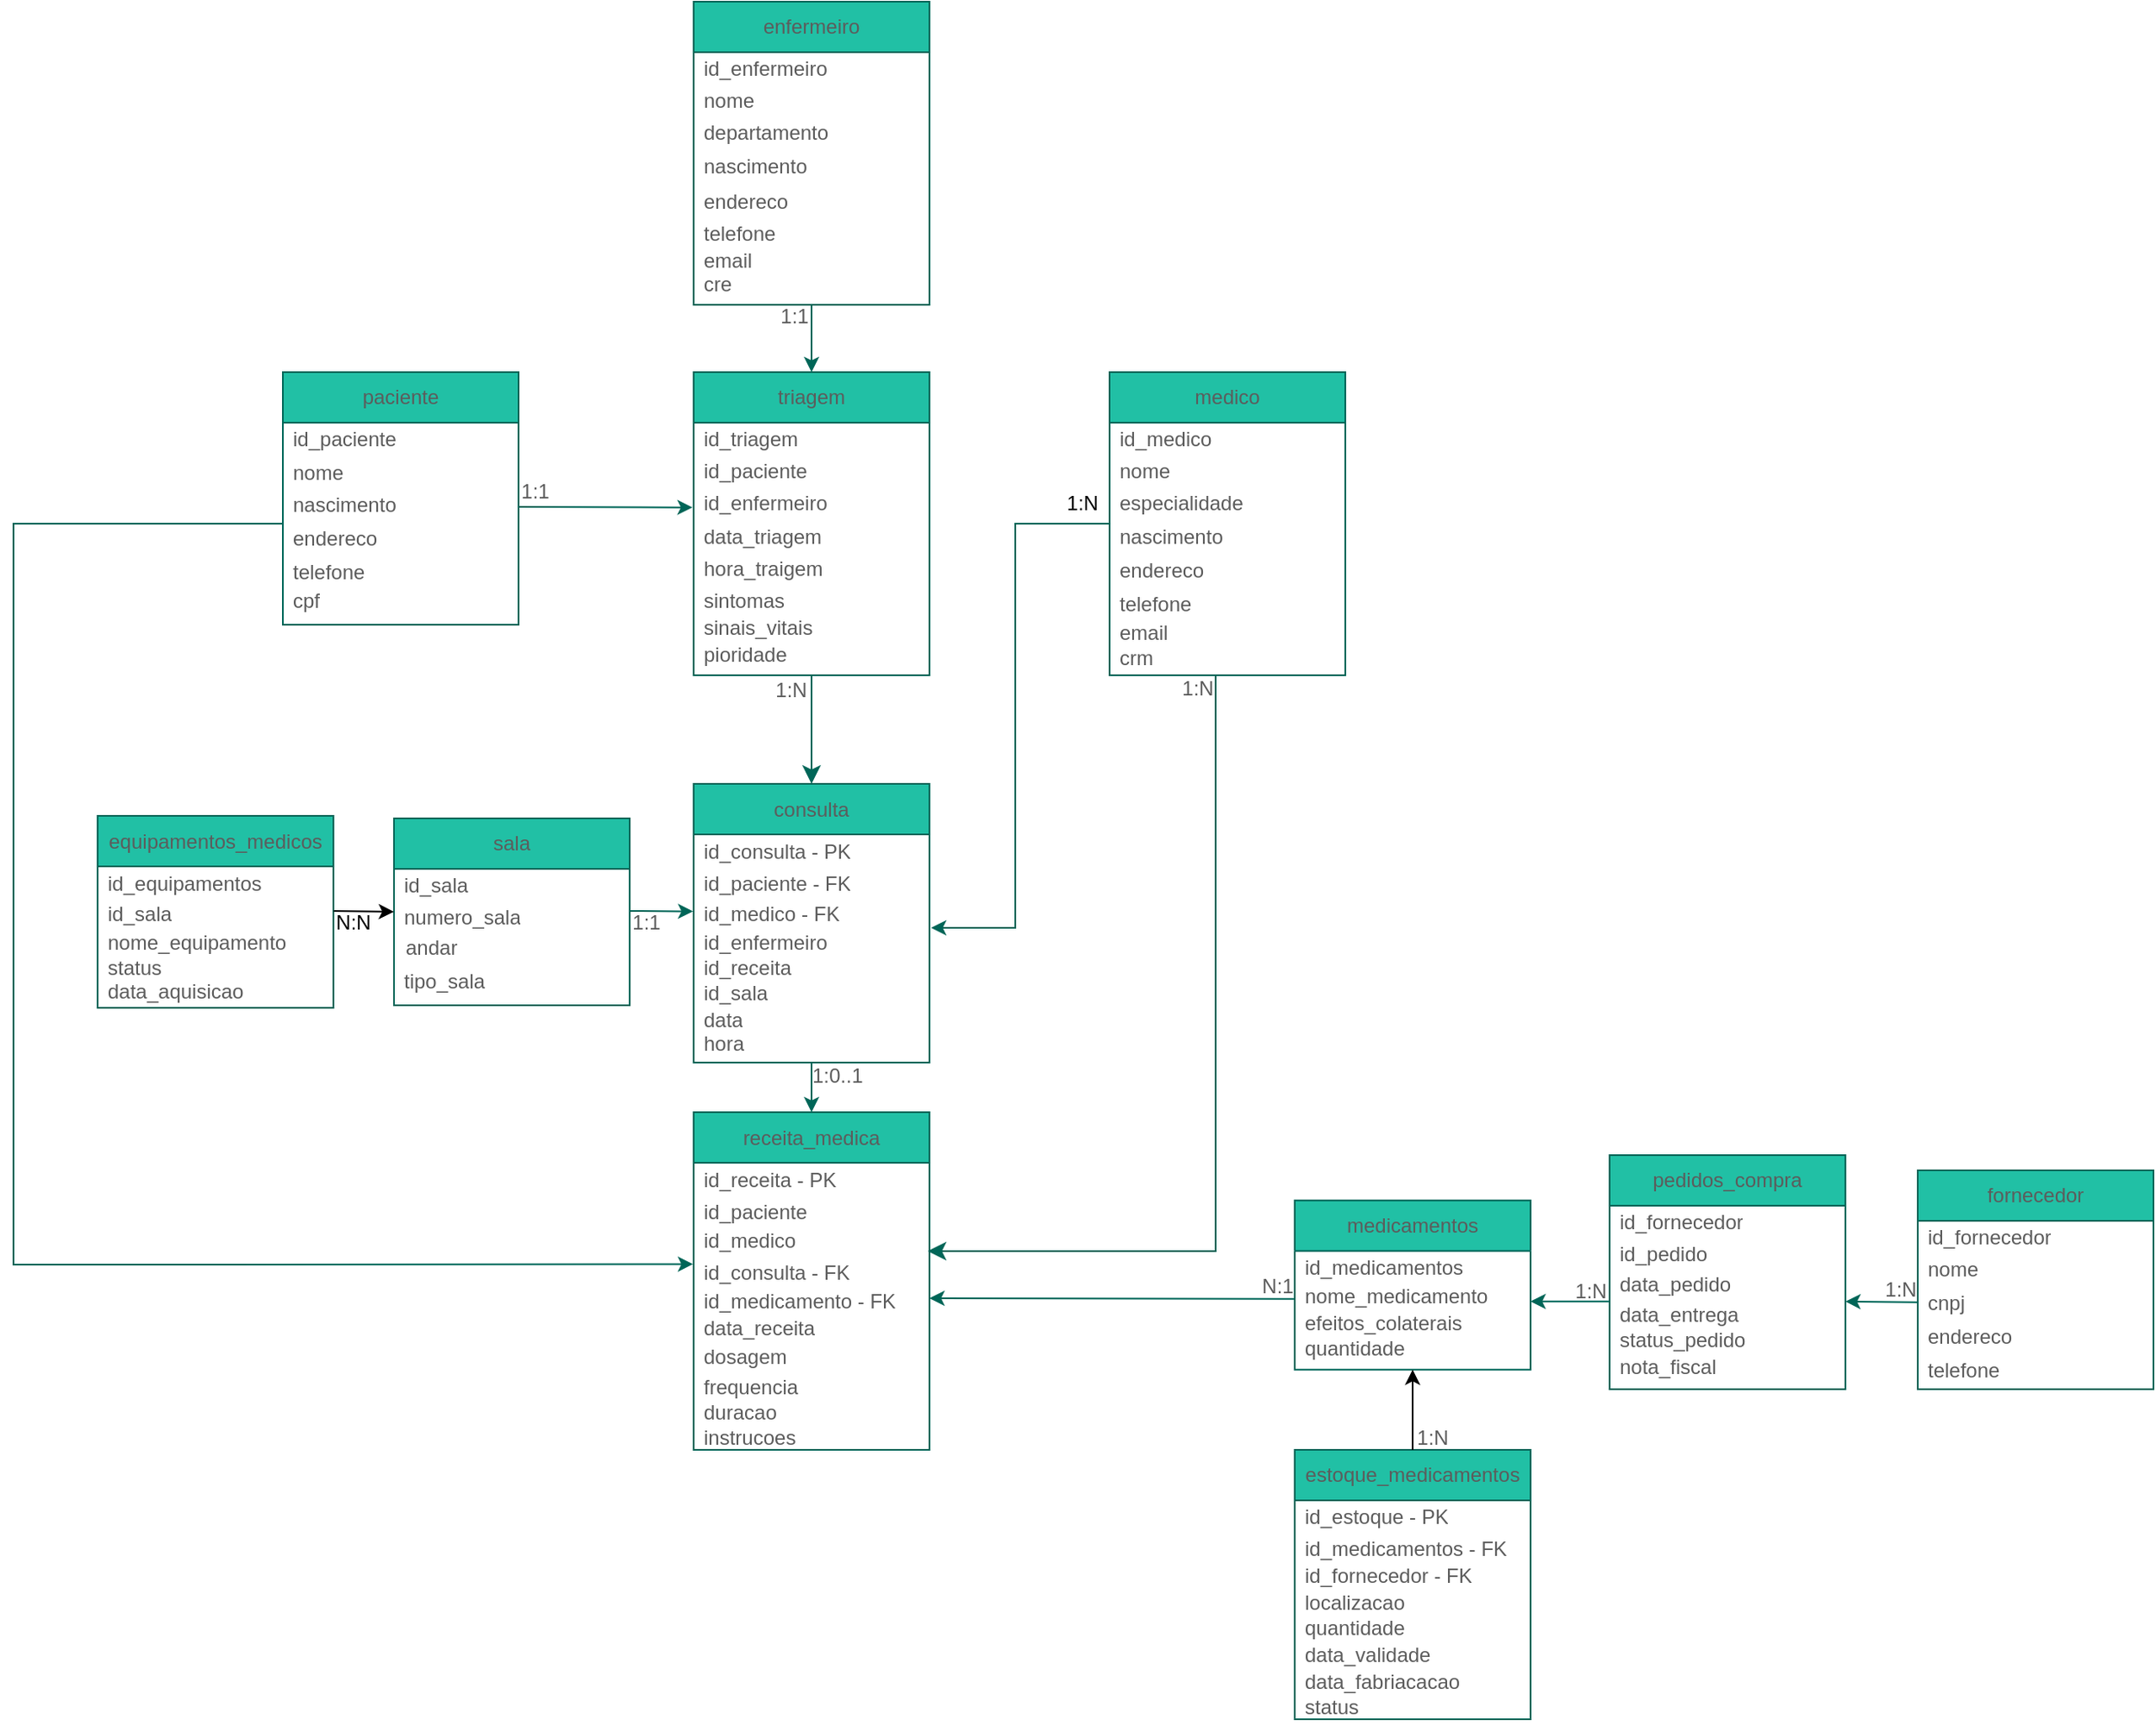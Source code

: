 <mxfile version="26.0.6">
  <diagram name="Página-1" id="eUACIu8FaWGJN2fmajXR">
    <mxGraphModel dx="1271" dy="1423" grid="1" gridSize="10" guides="1" tooltips="1" connect="1" arrows="1" fold="1" page="1" pageScale="1" pageWidth="827" pageHeight="1169" math="0" shadow="0">
      <root>
        <mxCell id="0" />
        <mxCell id="1" parent="0" />
        <mxCell id="8bl1ii6WqUolUr_ryR1j-1" value="paciente" style="swimlane;fontStyle=0;childLayout=stackLayout;horizontal=1;startSize=30;horizontalStack=0;resizeParent=1;resizeParentMax=0;resizeLast=0;collapsible=1;marginBottom=0;whiteSpace=wrap;html=1;container=0;labelBackgroundColor=none;fillColor=#21C0A5;strokeColor=#006658;fontColor=#5C5C5C;" parent="1" vertex="1">
          <mxGeometry x="360" y="230" width="140" height="150" as="geometry" />
        </mxCell>
        <mxCell id="8bl1ii6WqUolUr_ryR1j-2" value="id_paciente" style="text;strokeColor=none;fillColor=none;align=left;verticalAlign=middle;spacingLeft=4;spacingRight=4;overflow=hidden;points=[[0,0.5],[1,0.5]];portConstraint=eastwest;rotatable=0;whiteSpace=wrap;html=1;labelBackgroundColor=none;fontColor=#5C5C5C;" parent="1" vertex="1">
          <mxGeometry x="360" y="260" width="140" height="20" as="geometry" />
        </mxCell>
        <mxCell id="8bl1ii6WqUolUr_ryR1j-3" value="nome" style="text;strokeColor=none;fillColor=none;align=left;verticalAlign=middle;spacingLeft=4;spacingRight=4;overflow=hidden;points=[[0,0.5],[1,0.5]];portConstraint=eastwest;rotatable=0;whiteSpace=wrap;html=1;labelBackgroundColor=none;fontColor=#5C5C5C;" parent="1" vertex="1">
          <mxGeometry x="360" y="280" width="60" height="19" as="geometry" />
        </mxCell>
        <mxCell id="8bl1ii6WqUolUr_ryR1j-4" value="nascimento" style="text;strokeColor=none;fillColor=none;align=left;verticalAlign=middle;spacingLeft=4;spacingRight=4;overflow=hidden;points=[[0,0.5],[1,0.5]];portConstraint=eastwest;rotatable=0;whiteSpace=wrap;html=1;labelBackgroundColor=none;fontColor=#5C5C5C;" parent="1" vertex="1">
          <mxGeometry x="360" y="299" width="80" height="20" as="geometry" />
        </mxCell>
        <mxCell id="8bl1ii6WqUolUr_ryR1j-5" value="endereco&lt;span style=&quot;color: rgba(0, 0, 0, 0); font-family: monospace; font-size: 0px; text-wrap-mode: nowrap;&quot;&gt;%3CmxGraphModel%3E%3Croot%3E%3CmxCell%20id%3D%220%22%2F%3E%3CmxCell%20id%3D%221%22%20parent%3D%220%22%2F%3E%3CmxCell%20id%3D%222%22%20value%3D%22nascimento%22%20style%3D%22text%3BstrokeColor%3Dnone%3BfillColor%3Dnone%3Balign%3Dleft%3BverticalAlign%3Dmiddle%3BspacingLeft%3D4%3BspacingRight%3D4%3Boverflow%3Dhidden%3Bpoints%3D%5B%5B0%2C0.5%5D%2C%5B1%2C0.5%5D%5D%3BportConstraint%3Deastwest%3Brotatable%3D0%3BwhiteSpace%3Dwrap%3Bhtml%3D1%3B%22%20vertex%3D%221%22%20parent%3D%221%22%3E%3CmxGeometry%20x%3D%22230%22%20y%3D%22340%22%20width%3D%2280%22%20height%3D%2220%22%20as%3D%22geometry%22%2F%3E%3C%2FmxCell%3E%3C%2Froot%3E%3C%2FmxGraphModel%3E&lt;/span&gt;" style="text;strokeColor=none;fillColor=none;align=left;verticalAlign=middle;spacingLeft=4;spacingRight=4;overflow=hidden;points=[[0,0.5],[1,0.5]];portConstraint=eastwest;rotatable=0;whiteSpace=wrap;html=1;labelBackgroundColor=none;fontColor=#5C5C5C;" parent="1" vertex="1">
          <mxGeometry x="360" y="319" width="80" height="20" as="geometry" />
        </mxCell>
        <mxCell id="8bl1ii6WqUolUr_ryR1j-6" value="telefone" style="text;strokeColor=none;fillColor=none;align=left;verticalAlign=middle;spacingLeft=4;spacingRight=4;overflow=hidden;points=[[0,0.5],[1,0.5]];portConstraint=eastwest;rotatable=0;whiteSpace=wrap;html=1;labelBackgroundColor=none;fontColor=#5C5C5C;" parent="1" vertex="1">
          <mxGeometry x="360" y="339" width="80" height="20" as="geometry" />
        </mxCell>
        <mxCell id="8bl1ii6WqUolUr_ryR1j-7" value="medico" style="swimlane;fontStyle=0;childLayout=stackLayout;horizontal=1;startSize=30;horizontalStack=0;resizeParent=1;resizeParentMax=0;resizeLast=0;collapsible=1;marginBottom=0;whiteSpace=wrap;html=1;container=0;labelBackgroundColor=none;fillColor=#21C0A5;strokeColor=#006658;fontColor=#5C5C5C;" parent="1" vertex="1">
          <mxGeometry x="851" y="230" width="140" height="180" as="geometry" />
        </mxCell>
        <mxCell id="8bl1ii6WqUolUr_ryR1j-8" value="id_medico" style="text;strokeColor=none;fillColor=none;align=left;verticalAlign=middle;spacingLeft=4;spacingRight=4;overflow=hidden;points=[[0,0.5],[1,0.5]];portConstraint=eastwest;rotatable=0;whiteSpace=wrap;html=1;labelBackgroundColor=none;fontColor=#5C5C5C;" parent="1" vertex="1">
          <mxGeometry x="851" y="260" width="140" height="20" as="geometry" />
        </mxCell>
        <mxCell id="8bl1ii6WqUolUr_ryR1j-9" value="nome" style="text;strokeColor=none;fillColor=none;align=left;verticalAlign=middle;spacingLeft=4;spacingRight=4;overflow=hidden;points=[[0,0.5],[1,0.5]];portConstraint=eastwest;rotatable=0;whiteSpace=wrap;html=1;labelBackgroundColor=none;fontColor=#5C5C5C;" parent="1" vertex="1">
          <mxGeometry x="851" y="279" width="60" height="20" as="geometry" />
        </mxCell>
        <mxCell id="8bl1ii6WqUolUr_ryR1j-10" value="nascimento" style="text;strokeColor=none;fillColor=none;align=left;verticalAlign=middle;spacingLeft=4;spacingRight=4;overflow=hidden;points=[[0,0.5],[1,0.5]];portConstraint=eastwest;rotatable=0;whiteSpace=wrap;html=1;labelBackgroundColor=none;fontColor=#5C5C5C;" parent="1" vertex="1">
          <mxGeometry x="851" y="318" width="80" height="20" as="geometry" />
        </mxCell>
        <mxCell id="8bl1ii6WqUolUr_ryR1j-11" value="endereco&lt;span style=&quot;color: rgba(0, 0, 0, 0); font-family: monospace; font-size: 0px; text-wrap-mode: nowrap;&quot;&gt;%3CmxGraphModel%3E%3Croot%3E%3CmxCell%20id%3D%220%22%2F%3E%3CmxCell%20id%3D%221%22%20parent%3D%220%22%2F%3E%3CmxCell%20id%3D%222%22%20value%3D%22nascimento%22%20style%3D%22text%3BstrokeColor%3Dnone%3BfillColor%3Dnone%3Balign%3Dleft%3BverticalAlign%3Dmiddle%3BspacingLeft%3D4%3BspacingRight%3D4%3Boverflow%3Dhidden%3Bpoints%3D%5B%5B0%2C0.5%5D%2C%5B1%2C0.5%5D%5D%3BportConstraint%3Deastwest%3Brotatable%3D0%3BwhiteSpace%3Dwrap%3Bhtml%3D1%3B%22%20vertex%3D%221%22%20parent%3D%221%22%3E%3CmxGeometry%20x%3D%22230%22%20y%3D%22340%22%20width%3D%2280%22%20height%3D%2220%22%20as%3D%22geometry%22%2F%3E%3C%2FmxCell%3E%3C%2Froot%3E%3C%2FmxGraphModel%3E&lt;/span&gt;" style="text;strokeColor=none;fillColor=none;align=left;verticalAlign=middle;spacingLeft=4;spacingRight=4;overflow=hidden;points=[[0,0.5],[1,0.5]];portConstraint=eastwest;rotatable=0;whiteSpace=wrap;html=1;labelBackgroundColor=none;fontColor=#5C5C5C;" parent="1" vertex="1">
          <mxGeometry x="851" y="338" width="80" height="20" as="geometry" />
        </mxCell>
        <mxCell id="8bl1ii6WqUolUr_ryR1j-12" value="telefone" style="text;strokeColor=none;fillColor=none;align=left;verticalAlign=middle;spacingLeft=4;spacingRight=4;overflow=hidden;points=[[0,0.5],[1,0.5]];portConstraint=eastwest;rotatable=0;whiteSpace=wrap;html=1;labelBackgroundColor=none;fontColor=#5C5C5C;" parent="1" vertex="1">
          <mxGeometry x="851" y="358" width="80" height="20" as="geometry" />
        </mxCell>
        <mxCell id="8bl1ii6WqUolUr_ryR1j-13" value="especialidade" style="text;strokeColor=none;fillColor=none;align=left;verticalAlign=middle;spacingLeft=4;spacingRight=4;overflow=hidden;points=[[0,0.5],[1,0.5]];portConstraint=eastwest;rotatable=0;whiteSpace=wrap;html=1;labelBackgroundColor=none;fontColor=#5C5C5C;" parent="1" vertex="1">
          <mxGeometry x="851" y="298" width="90" height="20" as="geometry" />
        </mxCell>
        <mxCell id="8bl1ii6WqUolUr_ryR1j-14" value="email" style="text;strokeColor=none;fillColor=none;align=left;verticalAlign=middle;spacingLeft=4;spacingRight=4;overflow=hidden;points=[[0,0.5],[1,0.5]];portConstraint=eastwest;rotatable=0;whiteSpace=wrap;html=1;labelBackgroundColor=none;fontColor=#5C5C5C;" parent="1" vertex="1">
          <mxGeometry x="851" y="375" width="60" height="20" as="geometry" />
        </mxCell>
        <mxCell id="8bl1ii6WqUolUr_ryR1j-15" value="enfermeiro" style="swimlane;fontStyle=0;childLayout=stackLayout;horizontal=1;startSize=30;horizontalStack=0;resizeParent=1;resizeParentMax=0;resizeLast=0;collapsible=1;marginBottom=0;whiteSpace=wrap;html=1;container=0;labelBackgroundColor=none;fillColor=#21C0A5;strokeColor=#006658;fontColor=#5C5C5C;" parent="1" vertex="1">
          <mxGeometry x="604" y="10" width="140" height="180" as="geometry" />
        </mxCell>
        <mxCell id="8bl1ii6WqUolUr_ryR1j-16" value="id_enfermeiro" style="text;strokeColor=none;fillColor=none;align=left;verticalAlign=middle;spacingLeft=4;spacingRight=4;overflow=hidden;points=[[0,0.5],[1,0.5]];portConstraint=eastwest;rotatable=0;whiteSpace=wrap;html=1;labelBackgroundColor=none;fontColor=#5C5C5C;" parent="1" vertex="1">
          <mxGeometry x="604" y="40" width="140" height="20" as="geometry" />
        </mxCell>
        <mxCell id="8bl1ii6WqUolUr_ryR1j-17" value="nome" style="text;strokeColor=none;fillColor=none;align=left;verticalAlign=middle;spacingLeft=4;spacingRight=4;overflow=hidden;points=[[0,0.5],[1,0.5]];portConstraint=eastwest;rotatable=0;whiteSpace=wrap;html=1;labelBackgroundColor=none;fontColor=#5C5C5C;" parent="1" vertex="1">
          <mxGeometry x="604" y="59" width="132" height="20" as="geometry" />
        </mxCell>
        <mxCell id="8bl1ii6WqUolUr_ryR1j-18" value="nascimento" style="text;strokeColor=none;fillColor=none;align=left;verticalAlign=middle;spacingLeft=4;spacingRight=4;overflow=hidden;points=[[0,0.5],[1,0.5]];portConstraint=eastwest;rotatable=0;whiteSpace=wrap;html=1;labelBackgroundColor=none;fontColor=#5C5C5C;" parent="1" vertex="1">
          <mxGeometry x="604" y="98" width="80" height="20" as="geometry" />
        </mxCell>
        <mxCell id="8bl1ii6WqUolUr_ryR1j-19" value="endereco&lt;span style=&quot;color: rgba(0, 0, 0, 0); font-family: monospace; font-size: 0px; text-wrap-mode: nowrap;&quot;&gt;%3CmxGraphModel%3E%3Croot%3E%3CmxCell%20id%3D%220%22%2F%3E%3CmxCell%20id%3D%221%22%20parent%3D%220%22%2F%3E%3CmxCell%20id%3D%222%22%20value%3D%22nascimento%22%20style%3D%22text%3BstrokeColor%3Dnone%3BfillColor%3Dnone%3Balign%3Dleft%3BverticalAlign%3Dmiddle%3BspacingLeft%3D4%3BspacingRight%3D4%3Boverflow%3Dhidden%3Bpoints%3D%5B%5B0%2C0.5%5D%2C%5B1%2C0.5%5D%5D%3BportConstraint%3Deastwest%3Brotatable%3D0%3BwhiteSpace%3Dwrap%3Bhtml%3D1%3B%22%20vertex%3D%221%22%20parent%3D%221%22%3E%3CmxGeometry%20x%3D%22230%22%20y%3D%22340%22%20width%3D%2280%22%20height%3D%2220%22%20as%3D%22geometry%22%2F%3E%3C%2FmxCell%3E%3C%2Froot%3E%3C%2FmxGraphModel%3E&lt;/span&gt;" style="text;strokeColor=none;fillColor=none;align=left;verticalAlign=middle;spacingLeft=4;spacingRight=4;overflow=hidden;points=[[0,0.5],[1,0.5]];portConstraint=eastwest;rotatable=0;whiteSpace=wrap;html=1;labelBackgroundColor=none;fontColor=#5C5C5C;" parent="1" vertex="1">
          <mxGeometry x="604" y="119" width="80" height="20" as="geometry" />
        </mxCell>
        <mxCell id="8bl1ii6WqUolUr_ryR1j-20" value="telefone" style="text;strokeColor=none;fillColor=none;align=left;verticalAlign=middle;spacingLeft=4;spacingRight=4;overflow=hidden;points=[[0,0.5],[1,0.5]];portConstraint=eastwest;rotatable=0;whiteSpace=wrap;html=1;labelBackgroundColor=none;fontColor=#5C5C5C;" parent="1" vertex="1">
          <mxGeometry x="604" y="138" width="80" height="20" as="geometry" />
        </mxCell>
        <mxCell id="8bl1ii6WqUolUr_ryR1j-21" value="departamento" style="text;strokeColor=none;fillColor=none;align=left;verticalAlign=middle;spacingLeft=4;spacingRight=4;overflow=hidden;points=[[0,0.5],[1,0.5]];portConstraint=eastwest;rotatable=0;whiteSpace=wrap;html=1;labelBackgroundColor=none;fontColor=#5C5C5C;" parent="1" vertex="1">
          <mxGeometry x="604" y="78" width="132" height="20" as="geometry" />
        </mxCell>
        <mxCell id="8bl1ii6WqUolUr_ryR1j-22" value="email" style="text;strokeColor=none;fillColor=none;align=left;verticalAlign=middle;spacingLeft=4;spacingRight=4;overflow=hidden;points=[[0,0.5],[1,0.5]];portConstraint=eastwest;rotatable=0;whiteSpace=wrap;html=1;labelBackgroundColor=none;fontColor=#5C5C5C;" parent="1" vertex="1">
          <mxGeometry x="604" y="154" width="60" height="20" as="geometry" />
        </mxCell>
        <mxCell id="8bl1ii6WqUolUr_ryR1j-23" style="edgeStyle=orthogonalEdgeStyle;rounded=0;orthogonalLoop=1;jettySize=auto;html=1;exitX=0.5;exitY=1;exitDx=0;exitDy=0;entryX=0.5;entryY=0;entryDx=0;entryDy=0;labelBackgroundColor=none;strokeColor=#006658;fontColor=default;" parent="1" source="8bl1ii6WqUolUr_ryR1j-24" target="8bl1ii6WqUolUr_ryR1j-32" edge="1">
          <mxGeometry relative="1" as="geometry">
            <mxPoint x="673.857" y="630" as="targetPoint" />
          </mxGeometry>
        </mxCell>
        <mxCell id="8bl1ii6WqUolUr_ryR1j-24" value="consulta" style="swimlane;fontStyle=0;childLayout=stackLayout;horizontal=1;startSize=30;horizontalStack=0;resizeParent=1;resizeParentMax=0;resizeLast=0;collapsible=1;marginBottom=0;whiteSpace=wrap;html=1;container=0;labelBackgroundColor=none;fillColor=#21C0A5;strokeColor=#006658;fontColor=#5C5C5C;" parent="1" vertex="1">
          <mxGeometry x="604" y="474.5" width="140" height="165.5" as="geometry" />
        </mxCell>
        <mxCell id="8bl1ii6WqUolUr_ryR1j-25" value="id_consulta - PK" style="text;strokeColor=none;fillColor=none;align=left;verticalAlign=middle;spacingLeft=4;spacingRight=4;overflow=hidden;points=[[0,0.5],[1,0.5]];portConstraint=eastwest;rotatable=0;whiteSpace=wrap;html=1;labelBackgroundColor=none;fontColor=#5C5C5C;" parent="1" vertex="1">
          <mxGeometry x="604" y="504.5" width="140" height="20" as="geometry" />
        </mxCell>
        <mxCell id="8bl1ii6WqUolUr_ryR1j-26" value="id_paciente - FK" style="text;strokeColor=none;fillColor=none;align=left;verticalAlign=middle;spacingLeft=4;spacingRight=4;overflow=hidden;points=[[0,0.5],[1,0.5]];portConstraint=eastwest;rotatable=0;whiteSpace=wrap;html=1;labelBackgroundColor=none;fontColor=#5C5C5C;" parent="1" vertex="1">
          <mxGeometry x="604" y="523.5" width="106" height="20" as="geometry" />
        </mxCell>
        <mxCell id="8bl1ii6WqUolUr_ryR1j-27" value="data" style="text;strokeColor=none;fillColor=none;align=left;verticalAlign=middle;spacingLeft=4;spacingRight=4;overflow=hidden;points=[[0,0.5],[1,0.5]];portConstraint=eastwest;rotatable=0;whiteSpace=wrap;html=1;labelBackgroundColor=none;fontColor=#5C5C5C;" parent="1" vertex="1">
          <mxGeometry x="604" y="604.5" width="80" height="20" as="geometry" />
        </mxCell>
        <mxCell id="8bl1ii6WqUolUr_ryR1j-28" value="hora" style="text;strokeColor=none;fillColor=none;align=left;verticalAlign=middle;spacingLeft=4;spacingRight=4;overflow=hidden;points=[[0,0.5],[1,0.5]];portConstraint=eastwest;rotatable=0;whiteSpace=wrap;html=1;labelBackgroundColor=none;fontColor=#5C5C5C;" parent="1" vertex="1">
          <mxGeometry x="604" y="618.5" width="80" height="20" as="geometry" />
        </mxCell>
        <mxCell id="8bl1ii6WqUolUr_ryR1j-29" value="id_medico - FK" style="text;strokeColor=none;fillColor=none;align=left;verticalAlign=middle;spacingLeft=4;spacingRight=4;overflow=hidden;points=[[0,0.5],[1,0.5]];portConstraint=eastwest;rotatable=0;whiteSpace=wrap;html=1;labelBackgroundColor=none;fontColor=#5C5C5C;" parent="1" vertex="1">
          <mxGeometry x="604" y="541.5" width="96" height="20" as="geometry" />
        </mxCell>
        <mxCell id="8bl1ii6WqUolUr_ryR1j-32" value="receita_medica" style="swimlane;fontStyle=0;childLayout=stackLayout;horizontal=1;startSize=30;horizontalStack=0;resizeParent=1;resizeParentMax=0;resizeLast=0;collapsible=1;marginBottom=0;whiteSpace=wrap;html=1;container=0;labelBackgroundColor=none;fillColor=#21C0A5;strokeColor=#006658;fontColor=#5C5C5C;" parent="1" vertex="1">
          <mxGeometry x="604" y="669.5" width="140" height="200.5" as="geometry" />
        </mxCell>
        <mxCell id="8bl1ii6WqUolUr_ryR1j-33" value="id_receita - PK" style="text;strokeColor=none;fillColor=none;align=left;verticalAlign=middle;spacingLeft=4;spacingRight=4;overflow=hidden;points=[[0,0.5],[1,0.5]];portConstraint=eastwest;rotatable=0;whiteSpace=wrap;html=1;labelBackgroundColor=none;fontColor=#5C5C5C;" parent="1" vertex="1">
          <mxGeometry x="604" y="699.5" width="140" height="20" as="geometry" />
        </mxCell>
        <mxCell id="8bl1ii6WqUolUr_ryR1j-34" value="id_paciente - FK" style="text;strokeColor=none;fillColor=none;align=left;verticalAlign=middle;spacingLeft=4;spacingRight=4;overflow=hidden;points=[[0,0.5],[1,0.5]];portConstraint=eastwest;rotatable=0;whiteSpace=wrap;html=1;labelBackgroundColor=none;fontColor=#5C5C5C;" parent="1" vertex="1">
          <mxGeometry x="604" y="718.5" width="76" height="20" as="geometry" />
        </mxCell>
        <mxCell id="8bl1ii6WqUolUr_ryR1j-35" value="data_receita" style="text;strokeColor=none;fillColor=none;align=left;verticalAlign=middle;spacingLeft=4;spacingRight=4;overflow=hidden;points=[[0,0.5],[1,0.5]];portConstraint=eastwest;rotatable=0;whiteSpace=wrap;html=1;labelBackgroundColor=none;fontColor=#5C5C5C;" parent="1" vertex="1">
          <mxGeometry x="604" y="787.5" width="80" height="20" as="geometry" />
        </mxCell>
        <mxCell id="8bl1ii6WqUolUr_ryR1j-36" value="id_medicamento - FK" style="text;strokeColor=none;fillColor=none;align=left;verticalAlign=middle;spacingLeft=4;spacingRight=4;overflow=hidden;points=[[0,0.5],[1,0.5]];portConstraint=eastwest;rotatable=0;whiteSpace=wrap;html=1;labelBackgroundColor=none;fontColor=#5C5C5C;" parent="1" vertex="1">
          <mxGeometry x="604" y="771.5" width="126" height="20" as="geometry" />
        </mxCell>
        <mxCell id="8bl1ii6WqUolUr_ryR1j-37" value="id_medico" style="text;strokeColor=none;fillColor=none;align=left;verticalAlign=middle;spacingLeft=4;spacingRight=4;overflow=hidden;points=[[0,0.5],[1,0.5]];portConstraint=eastwest;rotatable=0;whiteSpace=wrap;html=1;labelBackgroundColor=none;fontColor=#5C5C5C;" parent="1" vertex="1">
          <mxGeometry x="604" y="735.5" width="90" height="20" as="geometry" />
        </mxCell>
        <mxCell id="8bl1ii6WqUolUr_ryR1j-38" value="dosagem&lt;span style=&quot;color: rgba(0, 0, 0, 0); font-family: monospace; font-size: 0px; text-wrap-mode: nowrap;&quot;&gt;%3CmxGraphModel%3E%3Croot%3E%3CmxCell%20id%3D%220%22%2F%3E%3CmxCell%20id%3D%221%22%20parent%3D%220%22%2F%3E%3CmxCell%20id%3D%222%22%20value%3D%22medicamento%22%20style%3D%22text%3BstrokeColor%3Dnone%3BfillColor%3Dnone%3Balign%3Dleft%3BverticalAlign%3Dmiddle%3BspacingLeft%3D4%3BspacingRight%3D4%3Boverflow%3Dhidden%3Bpoints%3D%5B%5B0%2C0.5%5D%2C%5B1%2C0.5%5D%5D%3BportConstraint%3Deastwest%3Brotatable%3D0%3BwhiteSpace%3Dwrap%3Bhtml%3D1%3B%22%20vertex%3D%221%22%20parent%3D%221%22%3E%3CmxGeometry%20x%3D%22344%22%20y%3D%22789%22%20width%3D%2286%22%20height%3D%2220%22%20as%3D%22geometry%22%2F%3E%3C%2FmxCell%3E%3C%2Froot%3E%3C%2FmxGraphModel%3E&lt;/span&gt;" style="text;strokeColor=none;fillColor=none;align=left;verticalAlign=middle;spacingLeft=4;spacingRight=4;overflow=hidden;points=[[0,0.5],[1,0.5]];portConstraint=eastwest;rotatable=0;whiteSpace=wrap;html=1;labelBackgroundColor=none;fontColor=#5C5C5C;" parent="1" vertex="1">
          <mxGeometry x="604" y="804.5" width="86" height="20" as="geometry" />
        </mxCell>
        <mxCell id="8bl1ii6WqUolUr_ryR1j-39" value="frequencia" style="text;strokeColor=none;fillColor=none;align=left;verticalAlign=middle;spacingLeft=4;spacingRight=4;overflow=hidden;points=[[0,0.5],[1,0.5]];portConstraint=eastwest;rotatable=0;whiteSpace=wrap;html=1;labelBackgroundColor=none;fontColor=#5C5C5C;" parent="1" vertex="1">
          <mxGeometry x="604" y="822.5" width="86" height="20" as="geometry" />
        </mxCell>
        <mxCell id="8bl1ii6WqUolUr_ryR1j-40" value="duracao" style="text;strokeColor=none;fillColor=none;align=left;verticalAlign=middle;spacingLeft=4;spacingRight=4;overflow=hidden;points=[[0,0.5],[1,0.5]];portConstraint=eastwest;rotatable=0;whiteSpace=wrap;html=1;labelBackgroundColor=none;fontColor=#5C5C5C;" parent="1" vertex="1">
          <mxGeometry x="604" y="837.5" width="86" height="20" as="geometry" />
        </mxCell>
        <mxCell id="8bl1ii6WqUolUr_ryR1j-41" value="instrucoes" style="text;strokeColor=none;fillColor=none;align=left;verticalAlign=middle;spacingLeft=4;spacingRight=4;overflow=hidden;points=[[0,0.5],[1,0.5]];portConstraint=eastwest;rotatable=0;whiteSpace=wrap;html=1;labelBackgroundColor=none;fontColor=#5C5C5C;" parent="1" vertex="1">
          <mxGeometry x="604" y="852.5" width="86" height="20" as="geometry" />
        </mxCell>
        <mxCell id="8bl1ii6WqUolUr_ryR1j-42" value="" style="edgeStyle=elbowEdgeStyle;elbow=vertical;endArrow=classic;html=1;curved=0;rounded=0;endSize=8;startSize=8;entryX=0.5;entryY=0;entryDx=0;entryDy=0;labelBackgroundColor=none;strokeColor=#006658;fontColor=default;" parent="1" target="8bl1ii6WqUolUr_ryR1j-24" edge="1">
          <mxGeometry width="50" height="50" relative="1" as="geometry">
            <mxPoint x="674" y="410" as="sourcePoint" />
            <mxPoint x="740" y="300" as="targetPoint" />
          </mxGeometry>
        </mxCell>
        <mxCell id="8bl1ii6WqUolUr_ryR1j-43" value="id_enfermeiro" style="text;strokeColor=none;fillColor=none;align=left;verticalAlign=middle;spacingLeft=4;spacingRight=4;overflow=hidden;points=[[0,0.5],[1,0.5]];portConstraint=eastwest;rotatable=0;whiteSpace=wrap;html=1;labelBackgroundColor=none;fontColor=#5C5C5C;" parent="1" vertex="1">
          <mxGeometry x="604" y="558.5" width="90" height="20" as="geometry" />
        </mxCell>
        <mxCell id="8bl1ii6WqUolUr_ryR1j-44" value="1:N" style="text;html=1;align=center;verticalAlign=middle;whiteSpace=wrap;rounded=0;labelBackgroundColor=none;fontColor=#5C5C5C;" parent="1" vertex="1">
          <mxGeometry x="893" y="403" width="21" height="30" as="geometry" />
        </mxCell>
        <mxCell id="8bl1ii6WqUolUr_ryR1j-45" value="1:N" style="text;html=1;align=center;verticalAlign=middle;whiteSpace=wrap;rounded=0;labelBackgroundColor=none;fontColor=#5C5C5C;" parent="1" vertex="1">
          <mxGeometry x="650" y="404" width="24" height="30" as="geometry" />
        </mxCell>
        <mxCell id="8bl1ii6WqUolUr_ryR1j-47" value="1:0..1" style="text;html=1;align=center;verticalAlign=middle;whiteSpace=wrap;rounded=0;labelBackgroundColor=none;fontColor=#5C5C5C;" parent="1" vertex="1">
          <mxGeometry x="678" y="642" width="23" height="11.5" as="geometry" />
        </mxCell>
        <mxCell id="8bl1ii6WqUolUr_ryR1j-49" value="fornecedor" style="swimlane;fontStyle=0;childLayout=stackLayout;horizontal=1;startSize=30;horizontalStack=0;resizeParent=1;resizeParentMax=0;resizeLast=0;collapsible=1;marginBottom=0;whiteSpace=wrap;html=1;container=0;labelBackgroundColor=none;fillColor=#21C0A5;strokeColor=#006658;fontColor=#5C5C5C;" parent="1" vertex="1">
          <mxGeometry x="1331" y="704" width="140" height="130" as="geometry" />
        </mxCell>
        <mxCell id="8bl1ii6WqUolUr_ryR1j-50" value="id_fornecedor" style="text;strokeColor=none;fillColor=none;align=left;verticalAlign=middle;spacingLeft=4;spacingRight=4;overflow=hidden;points=[[0,0.5],[1,0.5]];portConstraint=eastwest;rotatable=0;whiteSpace=wrap;html=1;labelBackgroundColor=none;fontColor=#5C5C5C;" parent="1" vertex="1">
          <mxGeometry x="1331" y="734" width="140" height="20" as="geometry" />
        </mxCell>
        <mxCell id="8bl1ii6WqUolUr_ryR1j-51" value="nome" style="text;strokeColor=none;fillColor=none;align=left;verticalAlign=middle;spacingLeft=4;spacingRight=4;overflow=hidden;points=[[0,0.5],[1,0.5]];portConstraint=eastwest;rotatable=0;whiteSpace=wrap;html=1;labelBackgroundColor=none;fontColor=#5C5C5C;" parent="1" vertex="1">
          <mxGeometry x="1331" y="753" width="60" height="20" as="geometry" />
        </mxCell>
        <mxCell id="8bl1ii6WqUolUr_ryR1j-52" value="cnpj" style="text;strokeColor=none;fillColor=none;align=left;verticalAlign=middle;spacingLeft=4;spacingRight=4;overflow=hidden;points=[[0,0.5],[1,0.5]];portConstraint=eastwest;rotatable=0;whiteSpace=wrap;html=1;labelBackgroundColor=none;fontColor=#5C5C5C;" parent="1" vertex="1">
          <mxGeometry x="1331" y="773" width="80" height="20" as="geometry" />
        </mxCell>
        <mxCell id="8bl1ii6WqUolUr_ryR1j-53" value="endereco&lt;span style=&quot;color: rgba(0, 0, 0, 0); font-family: monospace; font-size: 0px; text-wrap-mode: nowrap;&quot;&gt;%3CmxGraphModel%3E%3Croot%3E%3CmxCell%20id%3D%220%22%2F%3E%3CmxCell%20id%3D%221%22%20parent%3D%220%22%2F%3E%3CmxCell%20id%3D%222%22%20value%3D%22nascimento%22%20style%3D%22text%3BstrokeColor%3Dnone%3BfillColor%3Dnone%3Balign%3Dleft%3BverticalAlign%3Dmiddle%3BspacingLeft%3D4%3BspacingRight%3D4%3Boverflow%3Dhidden%3Bpoints%3D%5B%5B0%2C0.5%5D%2C%5B1%2C0.5%5D%5D%3BportConstraint%3Deastwest%3Brotatable%3D0%3BwhiteSpace%3Dwrap%3Bhtml%3D1%3B%22%20vertex%3D%221%22%20parent%3D%221%22%3E%3CmxGeometry%20x%3D%22230%22%20y%3D%22340%22%20width%3D%2280%22%20height%3D%2220%22%20as%3D%22geometry%22%2F%3E%3C%2FmxCell%3E%3C%2Froot%3E%3C%2FmxGraphModel%3E&lt;/span&gt;" style="text;strokeColor=none;fillColor=none;align=left;verticalAlign=middle;spacingLeft=4;spacingRight=4;overflow=hidden;points=[[0,0.5],[1,0.5]];portConstraint=eastwest;rotatable=0;whiteSpace=wrap;html=1;labelBackgroundColor=none;fontColor=#5C5C5C;" parent="1" vertex="1">
          <mxGeometry x="1331" y="793" width="80" height="20" as="geometry" />
        </mxCell>
        <mxCell id="8bl1ii6WqUolUr_ryR1j-54" value="telefone" style="text;strokeColor=none;fillColor=none;align=left;verticalAlign=middle;spacingLeft=4;spacingRight=4;overflow=hidden;points=[[0,0.5],[1,0.5]];portConstraint=eastwest;rotatable=0;whiteSpace=wrap;html=1;labelBackgroundColor=none;fontColor=#5C5C5C;" parent="1" vertex="1">
          <mxGeometry x="1331" y="813" width="80" height="20" as="geometry" />
        </mxCell>
        <mxCell id="8bl1ii6WqUolUr_ryR1j-63" value="pedidos_compra" style="swimlane;fontStyle=0;childLayout=stackLayout;horizontal=1;startSize=30;horizontalStack=0;resizeParent=1;resizeParentMax=0;resizeLast=0;collapsible=1;marginBottom=0;whiteSpace=wrap;html=1;container=0;labelBackgroundColor=none;fillColor=#21C0A5;strokeColor=#006658;fontColor=#5C5C5C;" parent="1" vertex="1">
          <mxGeometry x="1148" y="695" width="140" height="139" as="geometry" />
        </mxCell>
        <mxCell id="8bl1ii6WqUolUr_ryR1j-64" value="id_fornecedor" style="text;strokeColor=none;fillColor=none;align=left;verticalAlign=middle;spacingLeft=4;spacingRight=4;overflow=hidden;points=[[0,0.5],[1,0.5]];portConstraint=eastwest;rotatable=0;whiteSpace=wrap;html=1;labelBackgroundColor=none;fontColor=#5C5C5C;" parent="1" vertex="1">
          <mxGeometry x="1148" y="725" width="140" height="20" as="geometry" />
        </mxCell>
        <mxCell id="8bl1ii6WqUolUr_ryR1j-65" value="id_pedido" style="text;strokeColor=none;fillColor=none;align=left;verticalAlign=middle;spacingLeft=4;spacingRight=4;overflow=hidden;points=[[0,0.5],[1,0.5]];portConstraint=eastwest;rotatable=0;whiteSpace=wrap;html=1;labelBackgroundColor=none;fontColor=#5C5C5C;" parent="1" vertex="1">
          <mxGeometry x="1148" y="744" width="76" height="20" as="geometry" />
        </mxCell>
        <mxCell id="8bl1ii6WqUolUr_ryR1j-66" value="status_pedido" style="text;strokeColor=none;fillColor=none;align=left;verticalAlign=middle;spacingLeft=4;spacingRight=4;overflow=hidden;points=[[0,0.5],[1,0.5]];portConstraint=eastwest;rotatable=0;whiteSpace=wrap;html=1;labelBackgroundColor=none;fontColor=#5C5C5C;" parent="1" vertex="1">
          <mxGeometry x="1148" y="795" width="90" height="20" as="geometry" />
        </mxCell>
        <mxCell id="8bl1ii6WqUolUr_ryR1j-68" value="data_pedido" style="text;strokeColor=none;fillColor=none;align=left;verticalAlign=middle;spacingLeft=4;spacingRight=4;overflow=hidden;points=[[0,0.5],[1,0.5]];portConstraint=eastwest;rotatable=0;whiteSpace=wrap;html=1;labelBackgroundColor=none;fontColor=#5C5C5C;" parent="1" vertex="1">
          <mxGeometry x="1148" y="762" width="90" height="20" as="geometry" />
        </mxCell>
        <mxCell id="8bl1ii6WqUolUr_ryR1j-69" value="data_entrega" style="text;strokeColor=none;fillColor=none;align=left;verticalAlign=middle;spacingLeft=4;spacingRight=4;overflow=hidden;points=[[0,0.5],[1,0.5]];portConstraint=eastwest;rotatable=0;whiteSpace=wrap;html=1;labelBackgroundColor=none;fontColor=#5C5C5C;" parent="1" vertex="1">
          <mxGeometry x="1148" y="780" width="90" height="20" as="geometry" />
        </mxCell>
        <mxCell id="8bl1ii6WqUolUr_ryR1j-78" value="medicamentos" style="swimlane;fontStyle=0;childLayout=stackLayout;horizontal=1;startSize=30;horizontalStack=0;resizeParent=1;resizeParentMax=0;resizeLast=0;collapsible=1;marginBottom=0;whiteSpace=wrap;html=1;container=0;labelBackgroundColor=none;fillColor=#21C0A5;strokeColor=#006658;fontColor=#5C5C5C;" parent="1" vertex="1">
          <mxGeometry x="961" y="721.86" width="140" height="100.5" as="geometry" />
        </mxCell>
        <mxCell id="8bl1ii6WqUolUr_ryR1j-79" value="id_medicamentos" style="text;strokeColor=none;fillColor=none;align=left;verticalAlign=middle;spacingLeft=4;spacingRight=4;overflow=hidden;points=[[0,0.5],[1,0.5]];portConstraint=eastwest;rotatable=0;whiteSpace=wrap;html=1;labelBackgroundColor=none;fontColor=#5C5C5C;" parent="1" vertex="1">
          <mxGeometry x="961" y="751.86" width="140" height="20" as="geometry" />
        </mxCell>
        <mxCell id="8bl1ii6WqUolUr_ryR1j-80" value="nome_medicamento" style="text;strokeColor=none;fillColor=none;align=left;verticalAlign=middle;spacingLeft=4;spacingRight=4;overflow=hidden;points=[[0,0.5],[1,0.5]];portConstraint=eastwest;rotatable=0;whiteSpace=wrap;html=1;labelBackgroundColor=none;fontColor=#5C5C5C;" parent="1" vertex="1">
          <mxGeometry x="961" y="768.86" width="130" height="20" as="geometry" />
        </mxCell>
        <mxCell id="8bl1ii6WqUolUr_ryR1j-83" value="efeitos_colaterais" style="text;strokeColor=none;fillColor=none;align=left;verticalAlign=middle;spacingLeft=4;spacingRight=4;overflow=hidden;points=[[0,0.5],[1,0.5]];portConstraint=eastwest;rotatable=0;whiteSpace=wrap;html=1;labelBackgroundColor=none;fontColor=#5C5C5C;" parent="1" vertex="1">
          <mxGeometry x="961" y="784.86" width="110" height="20" as="geometry" />
        </mxCell>
        <mxCell id="8bl1ii6WqUolUr_ryR1j-87" value="N:1" style="text;html=1;align=center;verticalAlign=middle;whiteSpace=wrap;rounded=0;labelBackgroundColor=none;fontColor=#5C5C5C;" parent="1" vertex="1">
          <mxGeometry x="941" y="757.86" width="20" height="30" as="geometry" />
        </mxCell>
        <mxCell id="8bl1ii6WqUolUr_ryR1j-91" value="" style="endArrow=classic;html=1;rounded=0;labelBackgroundColor=none;strokeColor=#006658;fontColor=default;" parent="1" edge="1">
          <mxGeometry width="50" height="50" relative="1" as="geometry">
            <mxPoint x="1148" y="781.86" as="sourcePoint" />
            <mxPoint x="1101" y="781.86" as="targetPoint" />
          </mxGeometry>
        </mxCell>
        <mxCell id="8bl1ii6WqUolUr_ryR1j-102" value="1:N" style="text;html=1;align=center;verticalAlign=middle;whiteSpace=wrap;rounded=0;labelBackgroundColor=none;fontColor=#5C5C5C;" parent="1" vertex="1">
          <mxGeometry x="1129" y="768.36" width="16" height="14.5" as="geometry" />
        </mxCell>
        <mxCell id="8bl1ii6WqUolUr_ryR1j-114" value="1:N" style="text;html=1;align=center;verticalAlign=middle;whiteSpace=wrap;rounded=0;labelBackgroundColor=none;fontColor=#5C5C5C;" parent="1" vertex="1">
          <mxGeometry x="1311" y="759.86" width="20" height="30" as="geometry" />
        </mxCell>
        <mxCell id="8bl1ii6WqUolUr_ryR1j-117" value="sala" style="swimlane;fontStyle=0;childLayout=stackLayout;horizontal=1;startSize=30;horizontalStack=0;resizeParent=1;resizeParentMax=0;resizeLast=0;collapsible=1;marginBottom=0;whiteSpace=wrap;html=1;container=0;labelBackgroundColor=none;fillColor=#21C0A5;strokeColor=#006658;fontColor=#5C5C5C;" parent="1" vertex="1">
          <mxGeometry x="426" y="495" width="140" height="111" as="geometry" />
        </mxCell>
        <mxCell id="8bl1ii6WqUolUr_ryR1j-118" value="id_sala" style="text;strokeColor=none;fillColor=none;align=left;verticalAlign=middle;spacingLeft=4;spacingRight=4;overflow=hidden;points=[[0,0.5],[1,0.5]];portConstraint=eastwest;rotatable=0;whiteSpace=wrap;html=1;labelBackgroundColor=none;fontColor=#5C5C5C;" parent="1" vertex="1">
          <mxGeometry x="426" y="525" width="140" height="20" as="geometry" />
        </mxCell>
        <mxCell id="8bl1ii6WqUolUr_ryR1j-119" value="numero_sala" style="text;strokeColor=none;fillColor=none;align=left;verticalAlign=middle;spacingLeft=4;spacingRight=4;overflow=hidden;points=[[0,0.5],[1,0.5]];portConstraint=eastwest;rotatable=0;whiteSpace=wrap;html=1;labelBackgroundColor=none;fontColor=#5C5C5C;" parent="1" vertex="1">
          <mxGeometry x="426" y="544" width="90" height="20" as="geometry" />
        </mxCell>
        <mxCell id="8bl1ii6WqUolUr_ryR1j-120" value="andar" style="text;strokeColor=none;fillColor=none;align=left;verticalAlign=middle;spacingLeft=4;spacingRight=4;overflow=hidden;points=[[0,0.5],[1,0.5]];portConstraint=eastwest;rotatable=0;whiteSpace=wrap;html=1;labelBackgroundColor=none;fontColor=#5C5C5C;" parent="1" vertex="1">
          <mxGeometry x="427" y="560" width="76" height="24" as="geometry" />
        </mxCell>
        <mxCell id="8bl1ii6WqUolUr_ryR1j-121" value="tipo_sala" style="text;strokeColor=none;fillColor=none;align=left;verticalAlign=middle;spacingLeft=4;spacingRight=4;overflow=hidden;points=[[0,0.5],[1,0.5]];portConstraint=eastwest;rotatable=0;whiteSpace=wrap;html=1;labelBackgroundColor=none;fontColor=#5C5C5C;" parent="1" vertex="1">
          <mxGeometry x="426" y="582" width="80" height="20" as="geometry" />
        </mxCell>
        <mxCell id="8bl1ii6WqUolUr_ryR1j-123" value="" style="endArrow=classic;html=1;rounded=0;strokeColor=#006658;fontColor=#5C5C5C;fillColor=#21C0A5;entryX=-0.003;entryY=0.437;entryDx=0;entryDy=0;entryPerimeter=0;" parent="1" target="8bl1ii6WqUolUr_ryR1j-29" edge="1">
          <mxGeometry width="50" height="50" relative="1" as="geometry">
            <mxPoint x="566" y="550" as="sourcePoint" />
            <mxPoint x="596" y="476" as="targetPoint" />
          </mxGeometry>
        </mxCell>
        <mxCell id="8bl1ii6WqUolUr_ryR1j-124" value="1:1" style="text;html=1;align=center;verticalAlign=middle;whiteSpace=wrap;rounded=0;fontColor=#5C5C5C;" parent="1" vertex="1">
          <mxGeometry x="566" y="550" width="20" height="14" as="geometry" />
        </mxCell>
        <mxCell id="8bl1ii6WqUolUr_ryR1j-126" value="id_sala" style="text;strokeColor=none;fillColor=none;align=left;verticalAlign=middle;spacingLeft=4;spacingRight=4;overflow=hidden;points=[[0,0.5],[1,0.5]];portConstraint=eastwest;rotatable=0;whiteSpace=wrap;html=1;labelBackgroundColor=none;fontColor=#5C5C5C;" parent="1" vertex="1">
          <mxGeometry x="604" y="588.5" width="90" height="20" as="geometry" />
        </mxCell>
        <mxCell id="8bl1ii6WqUolUr_ryR1j-128" value="cpf" style="text;strokeColor=none;fillColor=none;align=left;verticalAlign=middle;spacingLeft=4;spacingRight=4;overflow=hidden;points=[[0,0.5],[1,0.5]];portConstraint=eastwest;rotatable=0;whiteSpace=wrap;html=1;labelBackgroundColor=none;fontColor=#5C5C5C;" parent="1" vertex="1">
          <mxGeometry x="360" y="356" width="80" height="20" as="geometry" />
        </mxCell>
        <mxCell id="8bl1ii6WqUolUr_ryR1j-129" value="cre" style="text;strokeColor=none;fillColor=none;align=left;verticalAlign=middle;spacingLeft=4;spacingRight=4;overflow=hidden;points=[[0,0.5],[1,0.5]];portConstraint=eastwest;rotatable=0;whiteSpace=wrap;html=1;labelBackgroundColor=none;fontColor=#5C5C5C;" parent="1" vertex="1">
          <mxGeometry x="604" y="168" width="60" height="20" as="geometry" />
        </mxCell>
        <mxCell id="8bl1ii6WqUolUr_ryR1j-130" value="crm" style="text;strokeColor=none;fillColor=none;align=left;verticalAlign=middle;spacingLeft=4;spacingRight=4;overflow=hidden;points=[[0,0.5],[1,0.5]];portConstraint=eastwest;rotatable=0;whiteSpace=wrap;html=1;labelBackgroundColor=none;fontColor=#5C5C5C;" parent="1" vertex="1">
          <mxGeometry x="851" y="390" width="60" height="20" as="geometry" />
        </mxCell>
        <mxCell id="8bl1ii6WqUolUr_ryR1j-131" value="triagem" style="swimlane;fontStyle=0;childLayout=stackLayout;horizontal=1;startSize=30;horizontalStack=0;resizeParent=1;resizeParentMax=0;resizeLast=0;collapsible=1;marginBottom=0;whiteSpace=wrap;html=1;container=0;labelBackgroundColor=none;fillColor=#21C0A5;strokeColor=#006658;fontColor=#5C5C5C;" parent="1" vertex="1">
          <mxGeometry x="604" y="230" width="140" height="180" as="geometry" />
        </mxCell>
        <mxCell id="8bl1ii6WqUolUr_ryR1j-132" value="id_triagem" style="text;strokeColor=none;fillColor=none;align=left;verticalAlign=middle;spacingLeft=4;spacingRight=4;overflow=hidden;points=[[0,0.5],[1,0.5]];portConstraint=eastwest;rotatable=0;whiteSpace=wrap;html=1;labelBackgroundColor=none;fontColor=#5C5C5C;" parent="1" vertex="1">
          <mxGeometry x="604" y="260" width="140" height="20" as="geometry" />
        </mxCell>
        <mxCell id="8bl1ii6WqUolUr_ryR1j-133" value="id_paciente" style="text;strokeColor=none;fillColor=none;align=left;verticalAlign=middle;spacingLeft=4;spacingRight=4;overflow=hidden;points=[[0,0.5],[1,0.5]];portConstraint=eastwest;rotatable=0;whiteSpace=wrap;html=1;labelBackgroundColor=none;fontColor=#5C5C5C;" parent="1" vertex="1">
          <mxGeometry x="604" y="279" width="132" height="20" as="geometry" />
        </mxCell>
        <mxCell id="8bl1ii6WqUolUr_ryR1j-134" value="data_triagem" style="text;strokeColor=none;fillColor=none;align=left;verticalAlign=middle;spacingLeft=4;spacingRight=4;overflow=hidden;points=[[0,0.5],[1,0.5]];portConstraint=eastwest;rotatable=0;whiteSpace=wrap;html=1;labelBackgroundColor=none;fontColor=#5C5C5C;" parent="1" vertex="1">
          <mxGeometry x="604" y="318" width="80" height="20" as="geometry" />
        </mxCell>
        <mxCell id="8bl1ii6WqUolUr_ryR1j-135" value="hora_traigem" style="text;strokeColor=none;fillColor=none;align=left;verticalAlign=middle;spacingLeft=4;spacingRight=4;overflow=hidden;points=[[0,0.5],[1,0.5]];portConstraint=eastwest;rotatable=0;whiteSpace=wrap;html=1;labelBackgroundColor=none;fontColor=#5C5C5C;" parent="1" vertex="1">
          <mxGeometry x="604" y="337" width="80" height="20" as="geometry" />
        </mxCell>
        <mxCell id="8bl1ii6WqUolUr_ryR1j-136" value="sintomas" style="text;strokeColor=none;fillColor=none;align=left;verticalAlign=middle;spacingLeft=4;spacingRight=4;overflow=hidden;points=[[0,0.5],[1,0.5]];portConstraint=eastwest;rotatable=0;whiteSpace=wrap;html=1;labelBackgroundColor=none;fontColor=#5C5C5C;" parent="1" vertex="1">
          <mxGeometry x="604" y="356" width="80" height="20" as="geometry" />
        </mxCell>
        <mxCell id="8bl1ii6WqUolUr_ryR1j-137" value="id_enfermeiro" style="text;strokeColor=none;fillColor=none;align=left;verticalAlign=middle;spacingLeft=4;spacingRight=4;overflow=hidden;points=[[0,0.5],[1,0.5]];portConstraint=eastwest;rotatable=0;whiteSpace=wrap;html=1;labelBackgroundColor=none;fontColor=#5C5C5C;" parent="1" vertex="1">
          <mxGeometry x="604" y="298" width="132" height="20" as="geometry" />
        </mxCell>
        <mxCell id="8bl1ii6WqUolUr_ryR1j-138" value="sinais_vitais" style="text;strokeColor=none;fillColor=none;align=left;verticalAlign=middle;spacingLeft=4;spacingRight=4;overflow=hidden;points=[[0,0.5],[1,0.5]];portConstraint=eastwest;rotatable=0;whiteSpace=wrap;html=1;labelBackgroundColor=none;fontColor=#5C5C5C;" parent="1" vertex="1">
          <mxGeometry x="604" y="372" width="76" height="20" as="geometry" />
        </mxCell>
        <mxCell id="8bl1ii6WqUolUr_ryR1j-139" value="pioridade" style="text;strokeColor=none;fillColor=none;align=left;verticalAlign=middle;spacingLeft=4;spacingRight=4;overflow=hidden;points=[[0,0.5],[1,0.5]];portConstraint=eastwest;rotatable=0;whiteSpace=wrap;html=1;labelBackgroundColor=none;fontColor=#5C5C5C;" parent="1" vertex="1">
          <mxGeometry x="604" y="388" width="60" height="20" as="geometry" />
        </mxCell>
        <mxCell id="8bl1ii6WqUolUr_ryR1j-140" value="" style="endArrow=classic;html=1;rounded=0;strokeColor=#006658;fontColor=#5C5C5C;fillColor=#21C0A5;exitX=0.5;exitY=1;exitDx=0;exitDy=0;entryX=0.5;entryY=0;entryDx=0;entryDy=0;" parent="1" source="8bl1ii6WqUolUr_ryR1j-15" target="8bl1ii6WqUolUr_ryR1j-131" edge="1">
          <mxGeometry width="50" height="50" relative="1" as="geometry">
            <mxPoint x="590" y="260" as="sourcePoint" />
            <mxPoint x="640" y="210" as="targetPoint" />
          </mxGeometry>
        </mxCell>
        <mxCell id="8bl1ii6WqUolUr_ryR1j-141" value="1:1" style="text;html=1;align=center;verticalAlign=middle;whiteSpace=wrap;rounded=0;fontColor=#5C5C5C;" parent="1" vertex="1">
          <mxGeometry x="654" y="182" width="20" height="30" as="geometry" />
        </mxCell>
        <mxCell id="8bl1ii6WqUolUr_ryR1j-142" value="" style="endArrow=classic;html=1;rounded=0;strokeColor=#006658;fontColor=#5C5C5C;fillColor=#21C0A5;entryX=-0.005;entryY=0.617;entryDx=0;entryDy=0;entryPerimeter=0;" parent="1" target="8bl1ii6WqUolUr_ryR1j-137" edge="1">
          <mxGeometry width="50" height="50" relative="1" as="geometry">
            <mxPoint x="500" y="310" as="sourcePoint" />
            <mxPoint x="650" y="290" as="targetPoint" />
          </mxGeometry>
        </mxCell>
        <mxCell id="8bl1ii6WqUolUr_ryR1j-143" value="1:1" style="text;html=1;align=center;verticalAlign=middle;whiteSpace=wrap;rounded=0;fontColor=#5C5C5C;" parent="1" vertex="1">
          <mxGeometry x="495" y="286" width="30" height="30" as="geometry" />
        </mxCell>
        <mxCell id="8bl1ii6WqUolUr_ryR1j-146" value="id_receita" style="text;strokeColor=none;fillColor=none;align=left;verticalAlign=middle;spacingLeft=4;spacingRight=4;overflow=hidden;points=[[0,0.5],[1,0.5]];portConstraint=eastwest;rotatable=0;whiteSpace=wrap;html=1;labelBackgroundColor=none;fontColor=#5C5C5C;" parent="1" vertex="1">
          <mxGeometry x="604" y="574" width="90" height="20" as="geometry" />
        </mxCell>
        <mxCell id="8bl1ii6WqUolUr_ryR1j-147" value="nota_fiscal" style="text;strokeColor=none;fillColor=none;align=left;verticalAlign=middle;spacingLeft=4;spacingRight=4;overflow=hidden;points=[[0,0.5],[1,0.5]];portConstraint=eastwest;rotatable=0;whiteSpace=wrap;html=1;labelBackgroundColor=none;fontColor=#5C5C5C;" parent="1" vertex="1">
          <mxGeometry x="1148" y="810.5" width="90" height="20" as="geometry" />
        </mxCell>
        <mxCell id="8bl1ii6WqUolUr_ryR1j-149" value="" style="edgeStyle=segmentEdgeStyle;endArrow=classic;html=1;curved=0;rounded=0;endSize=8;startSize=8;labelBackgroundColor=none;strokeColor=#006658;fontColor=default;" parent="1" edge="1">
          <mxGeometry width="50" height="50" relative="1" as="geometry">
            <mxPoint x="914" y="410" as="sourcePoint" />
            <mxPoint x="743" y="752" as="targetPoint" />
            <Array as="points">
              <mxPoint x="914" y="752" />
              <mxPoint x="793" y="752" />
            </Array>
          </mxGeometry>
        </mxCell>
        <mxCell id="8bl1ii6WqUolUr_ryR1j-151" value="" style="endArrow=classic;html=1;rounded=0;strokeColor=#006658;fontColor=#5C5C5C;fillColor=#21C0A5;exitX=0;exitY=0.5;exitDx=0;exitDy=0;" parent="1" source="8bl1ii6WqUolUr_ryR1j-7" edge="1">
          <mxGeometry width="50" height="50" relative="1" as="geometry">
            <mxPoint x="846" y="320.0" as="sourcePoint" />
            <mxPoint x="745" y="560" as="targetPoint" />
            <Array as="points">
              <mxPoint x="795" y="320" />
              <mxPoint x="795" y="520" />
              <mxPoint x="795" y="560" />
            </Array>
          </mxGeometry>
        </mxCell>
        <mxCell id="8bl1ii6WqUolUr_ryR1j-152" value="" style="endArrow=classic;html=1;rounded=0;strokeColor=#006658;fontColor=#5C5C5C;fillColor=#21C0A5;entryX=-0.017;entryY=0.111;entryDx=0;entryDy=0;entryPerimeter=0;" parent="1" edge="1">
          <mxGeometry width="50" height="50" relative="1" as="geometry">
            <mxPoint x="360" y="320" as="sourcePoint" />
            <mxPoint x="603.64" y="759.72" as="targetPoint" />
            <Array as="points">
              <mxPoint x="321" y="320" />
              <mxPoint x="200" y="320" />
              <mxPoint x="200" y="540" />
              <mxPoint x="200" y="760" />
              <mxPoint x="321" y="760" />
            </Array>
          </mxGeometry>
        </mxCell>
        <mxCell id="8bl1ii6WqUolUr_ryR1j-153" value="" style="edgeLabel;html=1;align=center;verticalAlign=middle;resizable=0;points=[];strokeColor=#006658;fontColor=#5C5C5C;fillColor=#21C0A5;" parent="8bl1ii6WqUolUr_ryR1j-152" vertex="1" connectable="0">
          <mxGeometry x="-0.992" relative="1" as="geometry">
            <mxPoint as="offset" />
          </mxGeometry>
        </mxCell>
        <mxCell id="8bl1ii6WqUolUr_ryR1j-154" value="quantidade" style="text;strokeColor=none;fillColor=none;align=left;verticalAlign=middle;spacingLeft=4;spacingRight=4;overflow=hidden;points=[[0,0.5],[1,0.5]];portConstraint=eastwest;rotatable=0;whiteSpace=wrap;html=1;labelBackgroundColor=none;fontColor=#5C5C5C;" parent="1" vertex="1">
          <mxGeometry x="961" y="799.86" width="110" height="20" as="geometry" />
        </mxCell>
        <mxCell id="8bl1ii6WqUolUr_ryR1j-155" value="" style="endArrow=classic;html=1;rounded=0;labelBackgroundColor=none;strokeColor=#006658;fontColor=default;" parent="1" edge="1">
          <mxGeometry width="50" height="50" relative="1" as="geometry">
            <mxPoint x="1331" y="782.36" as="sourcePoint" />
            <mxPoint x="1288" y="781.89" as="targetPoint" />
          </mxGeometry>
        </mxCell>
        <mxCell id="8bl1ii6WqUolUr_ryR1j-157" value="id_consulta - FK" style="text;strokeColor=none;fillColor=none;align=left;verticalAlign=middle;spacingLeft=4;spacingRight=4;overflow=hidden;points=[[0,0.5],[1,0.5]];portConstraint=eastwest;rotatable=0;whiteSpace=wrap;html=1;labelBackgroundColor=none;fontColor=#5C5C5C;" parent="1" vertex="1">
          <mxGeometry x="604" y="754.5" width="106" height="20" as="geometry" />
        </mxCell>
        <mxCell id="8bl1ii6WqUolUr_ryR1j-159" value="" style="endArrow=classic;html=1;rounded=0;exitX=1;exitY=0.75;exitDx=0;exitDy=0;labelBackgroundColor=none;strokeColor=#006658;fontColor=default;" parent="1" source="8bl1ii6WqUolUr_ryR1j-87" edge="1">
          <mxGeometry width="50" height="50" relative="1" as="geometry">
            <mxPoint x="955" y="780.36" as="sourcePoint" />
            <mxPoint x="744" y="780" as="targetPoint" />
          </mxGeometry>
        </mxCell>
        <mxCell id="t-1XSXXt3gbe6PxNfSgL-1" value="estoque_medicamentos" style="swimlane;fontStyle=0;childLayout=stackLayout;horizontal=1;startSize=30;horizontalStack=0;resizeParent=1;resizeParentMax=0;resizeLast=0;collapsible=1;marginBottom=0;whiteSpace=wrap;html=1;container=0;labelBackgroundColor=none;fillColor=#21C0A5;strokeColor=#006658;fontColor=#5C5C5C;" vertex="1" parent="1">
          <mxGeometry x="961" y="870" width="140" height="160" as="geometry" />
        </mxCell>
        <mxCell id="t-1XSXXt3gbe6PxNfSgL-2" value="id_estoque - PK" style="text;strokeColor=none;fillColor=none;align=left;verticalAlign=middle;spacingLeft=4;spacingRight=4;overflow=hidden;points=[[0,0.5],[1,0.5]];portConstraint=eastwest;rotatable=0;whiteSpace=wrap;html=1;labelBackgroundColor=none;fontColor=#5C5C5C;" vertex="1" parent="1">
          <mxGeometry x="961" y="900" width="140" height="20" as="geometry" />
        </mxCell>
        <mxCell id="t-1XSXXt3gbe6PxNfSgL-3" value="id_medicamentos - FK" style="text;strokeColor=none;fillColor=none;align=left;verticalAlign=middle;spacingLeft=4;spacingRight=4;overflow=hidden;points=[[0,0.5],[1,0.5]];portConstraint=eastwest;rotatable=0;whiteSpace=wrap;html=1;labelBackgroundColor=none;fontColor=#5C5C5C;" vertex="1" parent="1">
          <mxGeometry x="961" y="919" width="139" height="20" as="geometry" />
        </mxCell>
        <mxCell id="t-1XSXXt3gbe6PxNfSgL-5" value="quantidade" style="text;strokeColor=none;fillColor=none;align=left;verticalAlign=middle;spacingLeft=4;spacingRight=4;overflow=hidden;points=[[0,0.5],[1,0.5]];portConstraint=eastwest;rotatable=0;whiteSpace=wrap;html=1;labelBackgroundColor=none;fontColor=#5C5C5C;" vertex="1" parent="1">
          <mxGeometry x="961" y="966" width="90" height="20" as="geometry" />
        </mxCell>
        <mxCell id="t-1XSXXt3gbe6PxNfSgL-6" value="data_validade" style="text;strokeColor=none;fillColor=none;align=left;verticalAlign=middle;spacingLeft=4;spacingRight=4;overflow=hidden;points=[[0,0.5],[1,0.5]];portConstraint=eastwest;rotatable=0;whiteSpace=wrap;html=1;labelBackgroundColor=none;fontColor=#5C5C5C;" vertex="1" parent="1">
          <mxGeometry x="961" y="982" width="90" height="20" as="geometry" />
        </mxCell>
        <mxCell id="t-1XSXXt3gbe6PxNfSgL-8" value="" style="endArrow=classic;html=1;rounded=0;exitX=0.5;exitY=0;exitDx=0;exitDy=0;entryX=0.5;entryY=1;entryDx=0;entryDy=0;" edge="1" parent="1" source="t-1XSXXt3gbe6PxNfSgL-1" target="8bl1ii6WqUolUr_ryR1j-78">
          <mxGeometry width="50" height="50" relative="1" as="geometry">
            <mxPoint x="990" y="870" as="sourcePoint" />
            <mxPoint x="1040" y="820" as="targetPoint" />
          </mxGeometry>
        </mxCell>
        <mxCell id="t-1XSXXt3gbe6PxNfSgL-9" value="1:N" style="text;html=1;align=center;verticalAlign=middle;whiteSpace=wrap;rounded=0;labelBackgroundColor=none;fontColor=#5C5C5C;" vertex="1" parent="1">
          <mxGeometry x="1035" y="855.25" width="16" height="14.5" as="geometry" />
        </mxCell>
        <mxCell id="t-1XSXXt3gbe6PxNfSgL-10" value="localizacao" style="text;strokeColor=none;fillColor=none;align=left;verticalAlign=middle;spacingLeft=4;spacingRight=4;overflow=hidden;points=[[0,0.5],[1,0.5]];portConstraint=eastwest;rotatable=0;whiteSpace=wrap;html=1;labelBackgroundColor=none;fontColor=#5C5C5C;" vertex="1" parent="1">
          <mxGeometry x="961" y="951" width="90" height="20" as="geometry" />
        </mxCell>
        <mxCell id="t-1XSXXt3gbe6PxNfSgL-11" value="id_fornecedor - FK" style="text;strokeColor=none;fillColor=none;align=left;verticalAlign=middle;spacingLeft=4;spacingRight=4;overflow=hidden;points=[[0,0.5],[1,0.5]];portConstraint=eastwest;rotatable=0;whiteSpace=wrap;html=1;labelBackgroundColor=none;fontColor=#5C5C5C;" vertex="1" parent="1">
          <mxGeometry x="961" y="935" width="139" height="20" as="geometry" />
        </mxCell>
        <mxCell id="t-1XSXXt3gbe6PxNfSgL-12" value="data_fabriacacao" style="text;strokeColor=none;fillColor=none;align=left;verticalAlign=middle;spacingLeft=4;spacingRight=4;overflow=hidden;points=[[0,0.5],[1,0.5]];portConstraint=eastwest;rotatable=0;whiteSpace=wrap;html=1;labelBackgroundColor=none;fontColor=#5C5C5C;" vertex="1" parent="1">
          <mxGeometry x="961" y="998" width="109" height="20" as="geometry" />
        </mxCell>
        <mxCell id="t-1XSXXt3gbe6PxNfSgL-13" value="status" style="text;strokeColor=none;fillColor=none;align=left;verticalAlign=middle;spacingLeft=4;spacingRight=4;overflow=hidden;points=[[0,0.5],[1,0.5]];portConstraint=eastwest;rotatable=0;whiteSpace=wrap;html=1;labelBackgroundColor=none;fontColor=#5C5C5C;" vertex="1" parent="1">
          <mxGeometry x="961" y="1013" width="90" height="20" as="geometry" />
        </mxCell>
        <mxCell id="t-1XSXXt3gbe6PxNfSgL-14" value="equipamentos_medicos" style="swimlane;fontStyle=0;childLayout=stackLayout;horizontal=1;startSize=30;horizontalStack=0;resizeParent=1;resizeParentMax=0;resizeLast=0;collapsible=1;marginBottom=0;whiteSpace=wrap;html=1;container=0;labelBackgroundColor=none;fillColor=#21C0A5;strokeColor=#006658;fontColor=#5C5C5C;" vertex="1" parent="1">
          <mxGeometry x="250" y="493.5" width="140" height="114" as="geometry" />
        </mxCell>
        <mxCell id="t-1XSXXt3gbe6PxNfSgL-15" value="id_equipamentos" style="text;strokeColor=none;fillColor=none;align=left;verticalAlign=middle;spacingLeft=4;spacingRight=4;overflow=hidden;points=[[0,0.5],[1,0.5]];portConstraint=eastwest;rotatable=0;whiteSpace=wrap;html=1;labelBackgroundColor=none;fontColor=#5C5C5C;" vertex="1" parent="1">
          <mxGeometry x="250" y="524" width="140" height="20" as="geometry" />
        </mxCell>
        <mxCell id="t-1XSXXt3gbe6PxNfSgL-16" value="id_sala" style="text;strokeColor=none;fillColor=none;align=left;verticalAlign=middle;spacingLeft=4;spacingRight=4;overflow=hidden;points=[[0,0.5],[1,0.5]];portConstraint=eastwest;rotatable=0;whiteSpace=wrap;html=1;labelBackgroundColor=none;fontColor=#5C5C5C;" vertex="1" parent="1">
          <mxGeometry x="250" y="542" width="120" height="20" as="geometry" />
        </mxCell>
        <mxCell id="t-1XSXXt3gbe6PxNfSgL-18" value="nome_equipamento" style="text;strokeColor=none;fillColor=none;align=left;verticalAlign=middle;spacingLeft=4;spacingRight=4;overflow=hidden;points=[[0,0.5],[1,0.5]];portConstraint=eastwest;rotatable=0;whiteSpace=wrap;html=1;labelBackgroundColor=none;fontColor=#5C5C5C;" vertex="1" parent="1">
          <mxGeometry x="250" y="559" width="120" height="20" as="geometry" />
        </mxCell>
        <mxCell id="t-1XSXXt3gbe6PxNfSgL-19" value="status" style="text;strokeColor=none;fillColor=none;align=left;verticalAlign=middle;spacingLeft=4;spacingRight=4;overflow=hidden;points=[[0,0.5],[1,0.5]];portConstraint=eastwest;rotatable=0;whiteSpace=wrap;html=1;labelBackgroundColor=none;fontColor=#5C5C5C;" vertex="1" parent="1">
          <mxGeometry x="250" y="573.5" width="120" height="20" as="geometry" />
        </mxCell>
        <mxCell id="t-1XSXXt3gbe6PxNfSgL-20" value="data_aquisicao" style="text;strokeColor=none;fillColor=none;align=left;verticalAlign=middle;spacingLeft=4;spacingRight=4;overflow=hidden;points=[[0,0.5],[1,0.5]];portConstraint=eastwest;rotatable=0;whiteSpace=wrap;html=1;labelBackgroundColor=none;fontColor=#5C5C5C;" vertex="1" parent="1">
          <mxGeometry x="250" y="588" width="120" height="20" as="geometry" />
        </mxCell>
        <mxCell id="t-1XSXXt3gbe6PxNfSgL-21" value="" style="endArrow=classic;html=1;rounded=0;entryX=-0.003;entryY=0.825;entryDx=0;entryDy=0;entryPerimeter=0;" edge="1" parent="1">
          <mxGeometry width="50" height="50" relative="1" as="geometry">
            <mxPoint x="390.27" y="550" as="sourcePoint" />
            <mxPoint x="426" y="550.5" as="targetPoint" />
          </mxGeometry>
        </mxCell>
        <mxCell id="t-1XSXXt3gbe6PxNfSgL-23" value="N:N" style="text;html=1;align=center;verticalAlign=middle;whiteSpace=wrap;rounded=0;" vertex="1" parent="1">
          <mxGeometry x="387" y="550.25" width="30" height="14" as="geometry" />
        </mxCell>
        <mxCell id="t-1XSXXt3gbe6PxNfSgL-24" value="1:N" style="text;html=1;align=center;verticalAlign=middle;whiteSpace=wrap;rounded=0;" vertex="1" parent="1">
          <mxGeometry x="820" y="298" width="30" height="20" as="geometry" />
        </mxCell>
      </root>
    </mxGraphModel>
  </diagram>
</mxfile>
